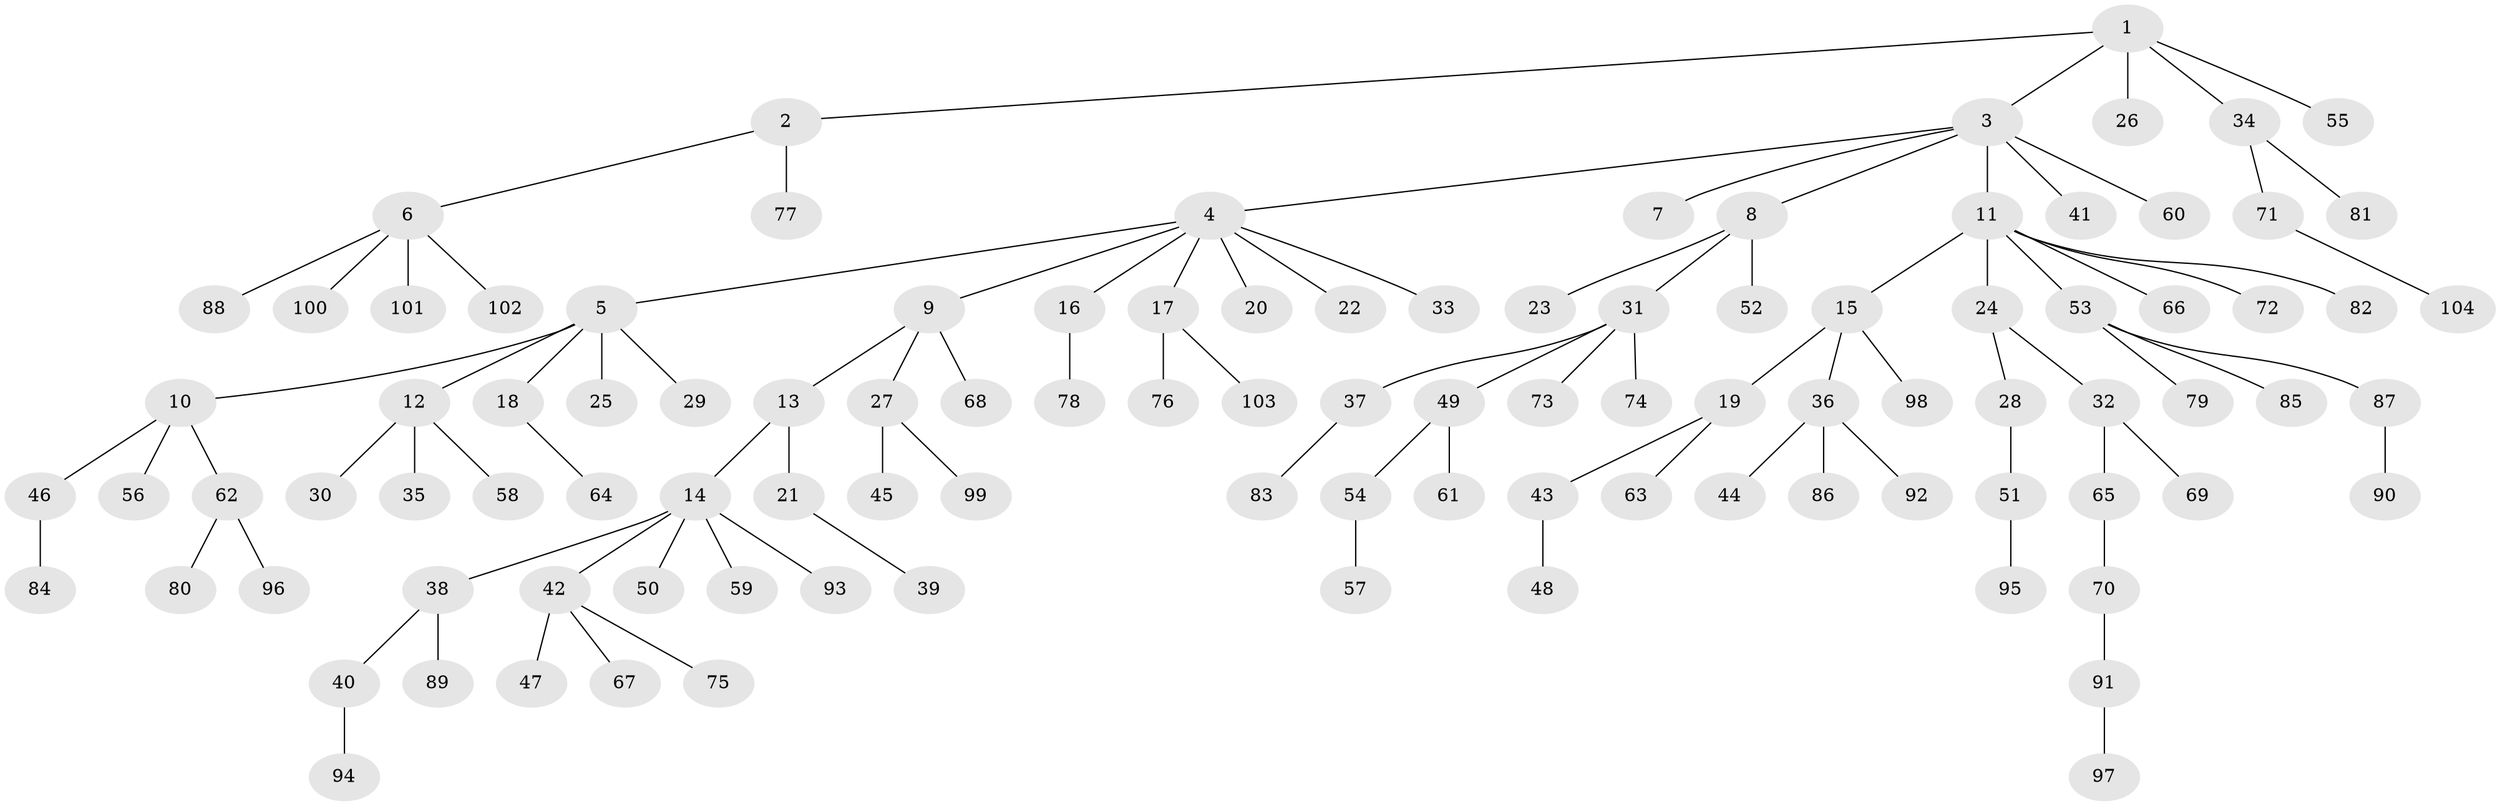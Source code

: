 // Generated by graph-tools (version 1.1) at 2025/26/03/09/25 03:26:26]
// undirected, 104 vertices, 103 edges
graph export_dot {
graph [start="1"]
  node [color=gray90,style=filled];
  1;
  2;
  3;
  4;
  5;
  6;
  7;
  8;
  9;
  10;
  11;
  12;
  13;
  14;
  15;
  16;
  17;
  18;
  19;
  20;
  21;
  22;
  23;
  24;
  25;
  26;
  27;
  28;
  29;
  30;
  31;
  32;
  33;
  34;
  35;
  36;
  37;
  38;
  39;
  40;
  41;
  42;
  43;
  44;
  45;
  46;
  47;
  48;
  49;
  50;
  51;
  52;
  53;
  54;
  55;
  56;
  57;
  58;
  59;
  60;
  61;
  62;
  63;
  64;
  65;
  66;
  67;
  68;
  69;
  70;
  71;
  72;
  73;
  74;
  75;
  76;
  77;
  78;
  79;
  80;
  81;
  82;
  83;
  84;
  85;
  86;
  87;
  88;
  89;
  90;
  91;
  92;
  93;
  94;
  95;
  96;
  97;
  98;
  99;
  100;
  101;
  102;
  103;
  104;
  1 -- 2;
  1 -- 3;
  1 -- 26;
  1 -- 34;
  1 -- 55;
  2 -- 6;
  2 -- 77;
  3 -- 4;
  3 -- 7;
  3 -- 8;
  3 -- 11;
  3 -- 41;
  3 -- 60;
  4 -- 5;
  4 -- 9;
  4 -- 16;
  4 -- 17;
  4 -- 20;
  4 -- 22;
  4 -- 33;
  5 -- 10;
  5 -- 12;
  5 -- 18;
  5 -- 25;
  5 -- 29;
  6 -- 88;
  6 -- 100;
  6 -- 101;
  6 -- 102;
  8 -- 23;
  8 -- 31;
  8 -- 52;
  9 -- 13;
  9 -- 27;
  9 -- 68;
  10 -- 46;
  10 -- 56;
  10 -- 62;
  11 -- 15;
  11 -- 24;
  11 -- 53;
  11 -- 66;
  11 -- 72;
  11 -- 82;
  12 -- 30;
  12 -- 35;
  12 -- 58;
  13 -- 14;
  13 -- 21;
  14 -- 38;
  14 -- 42;
  14 -- 50;
  14 -- 59;
  14 -- 93;
  15 -- 19;
  15 -- 36;
  15 -- 98;
  16 -- 78;
  17 -- 76;
  17 -- 103;
  18 -- 64;
  19 -- 43;
  19 -- 63;
  21 -- 39;
  24 -- 28;
  24 -- 32;
  27 -- 45;
  27 -- 99;
  28 -- 51;
  31 -- 37;
  31 -- 49;
  31 -- 73;
  31 -- 74;
  32 -- 65;
  32 -- 69;
  34 -- 71;
  34 -- 81;
  36 -- 44;
  36 -- 86;
  36 -- 92;
  37 -- 83;
  38 -- 40;
  38 -- 89;
  40 -- 94;
  42 -- 47;
  42 -- 67;
  42 -- 75;
  43 -- 48;
  46 -- 84;
  49 -- 54;
  49 -- 61;
  51 -- 95;
  53 -- 79;
  53 -- 85;
  53 -- 87;
  54 -- 57;
  62 -- 80;
  62 -- 96;
  65 -- 70;
  70 -- 91;
  71 -- 104;
  87 -- 90;
  91 -- 97;
}
